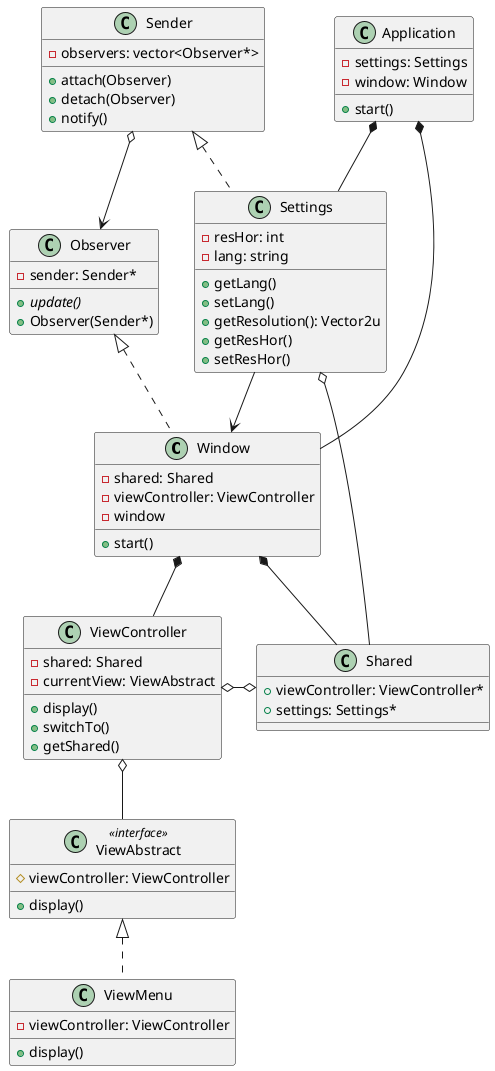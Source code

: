 @startuml

class Window{
    - shared: Shared
    - viewController: ViewController
    - window
    + start()
}

class Shared{
    + viewController: ViewController*
    + settings: Settings*
}

class ViewController{
    - shared: Shared
    - currentView: ViewAbstract
    + display()
    + switchTo()
    + getShared()
}

class ViewMenu{
    - viewController: ViewController
    + display()
}

class ViewAbstract <<interface >>{
    # viewController: ViewController
    + display()
}

class Settings {
    - resHor: int
    - lang: string
    + getLang()
    + setLang()
    + getResolution(): Vector2u
    + getResHor()
    + setResHor()
}

class Observer {
    - sender: Sender*
    + {abstract}update()
    + Observer(Sender*)
}

class Sender {
    - observers: vector<Observer*>
    + attach(Observer)
    + detach(Observer)
    + notify()
}

class Application{
    - settings: Settings
    - window: Window
    + start()
}

Window *-- ViewController
Window *-- Shared

ViewController o-o Shared

ViewAbstract <|.. ViewMenu
ViewController o-- ViewAbstract

Sender <|.. Settings
Sender o->Observer
Observer <|.. Window
Settings --> Window

Application *-- Window
Application *-- Settings

Settings o-- Shared

@enduml